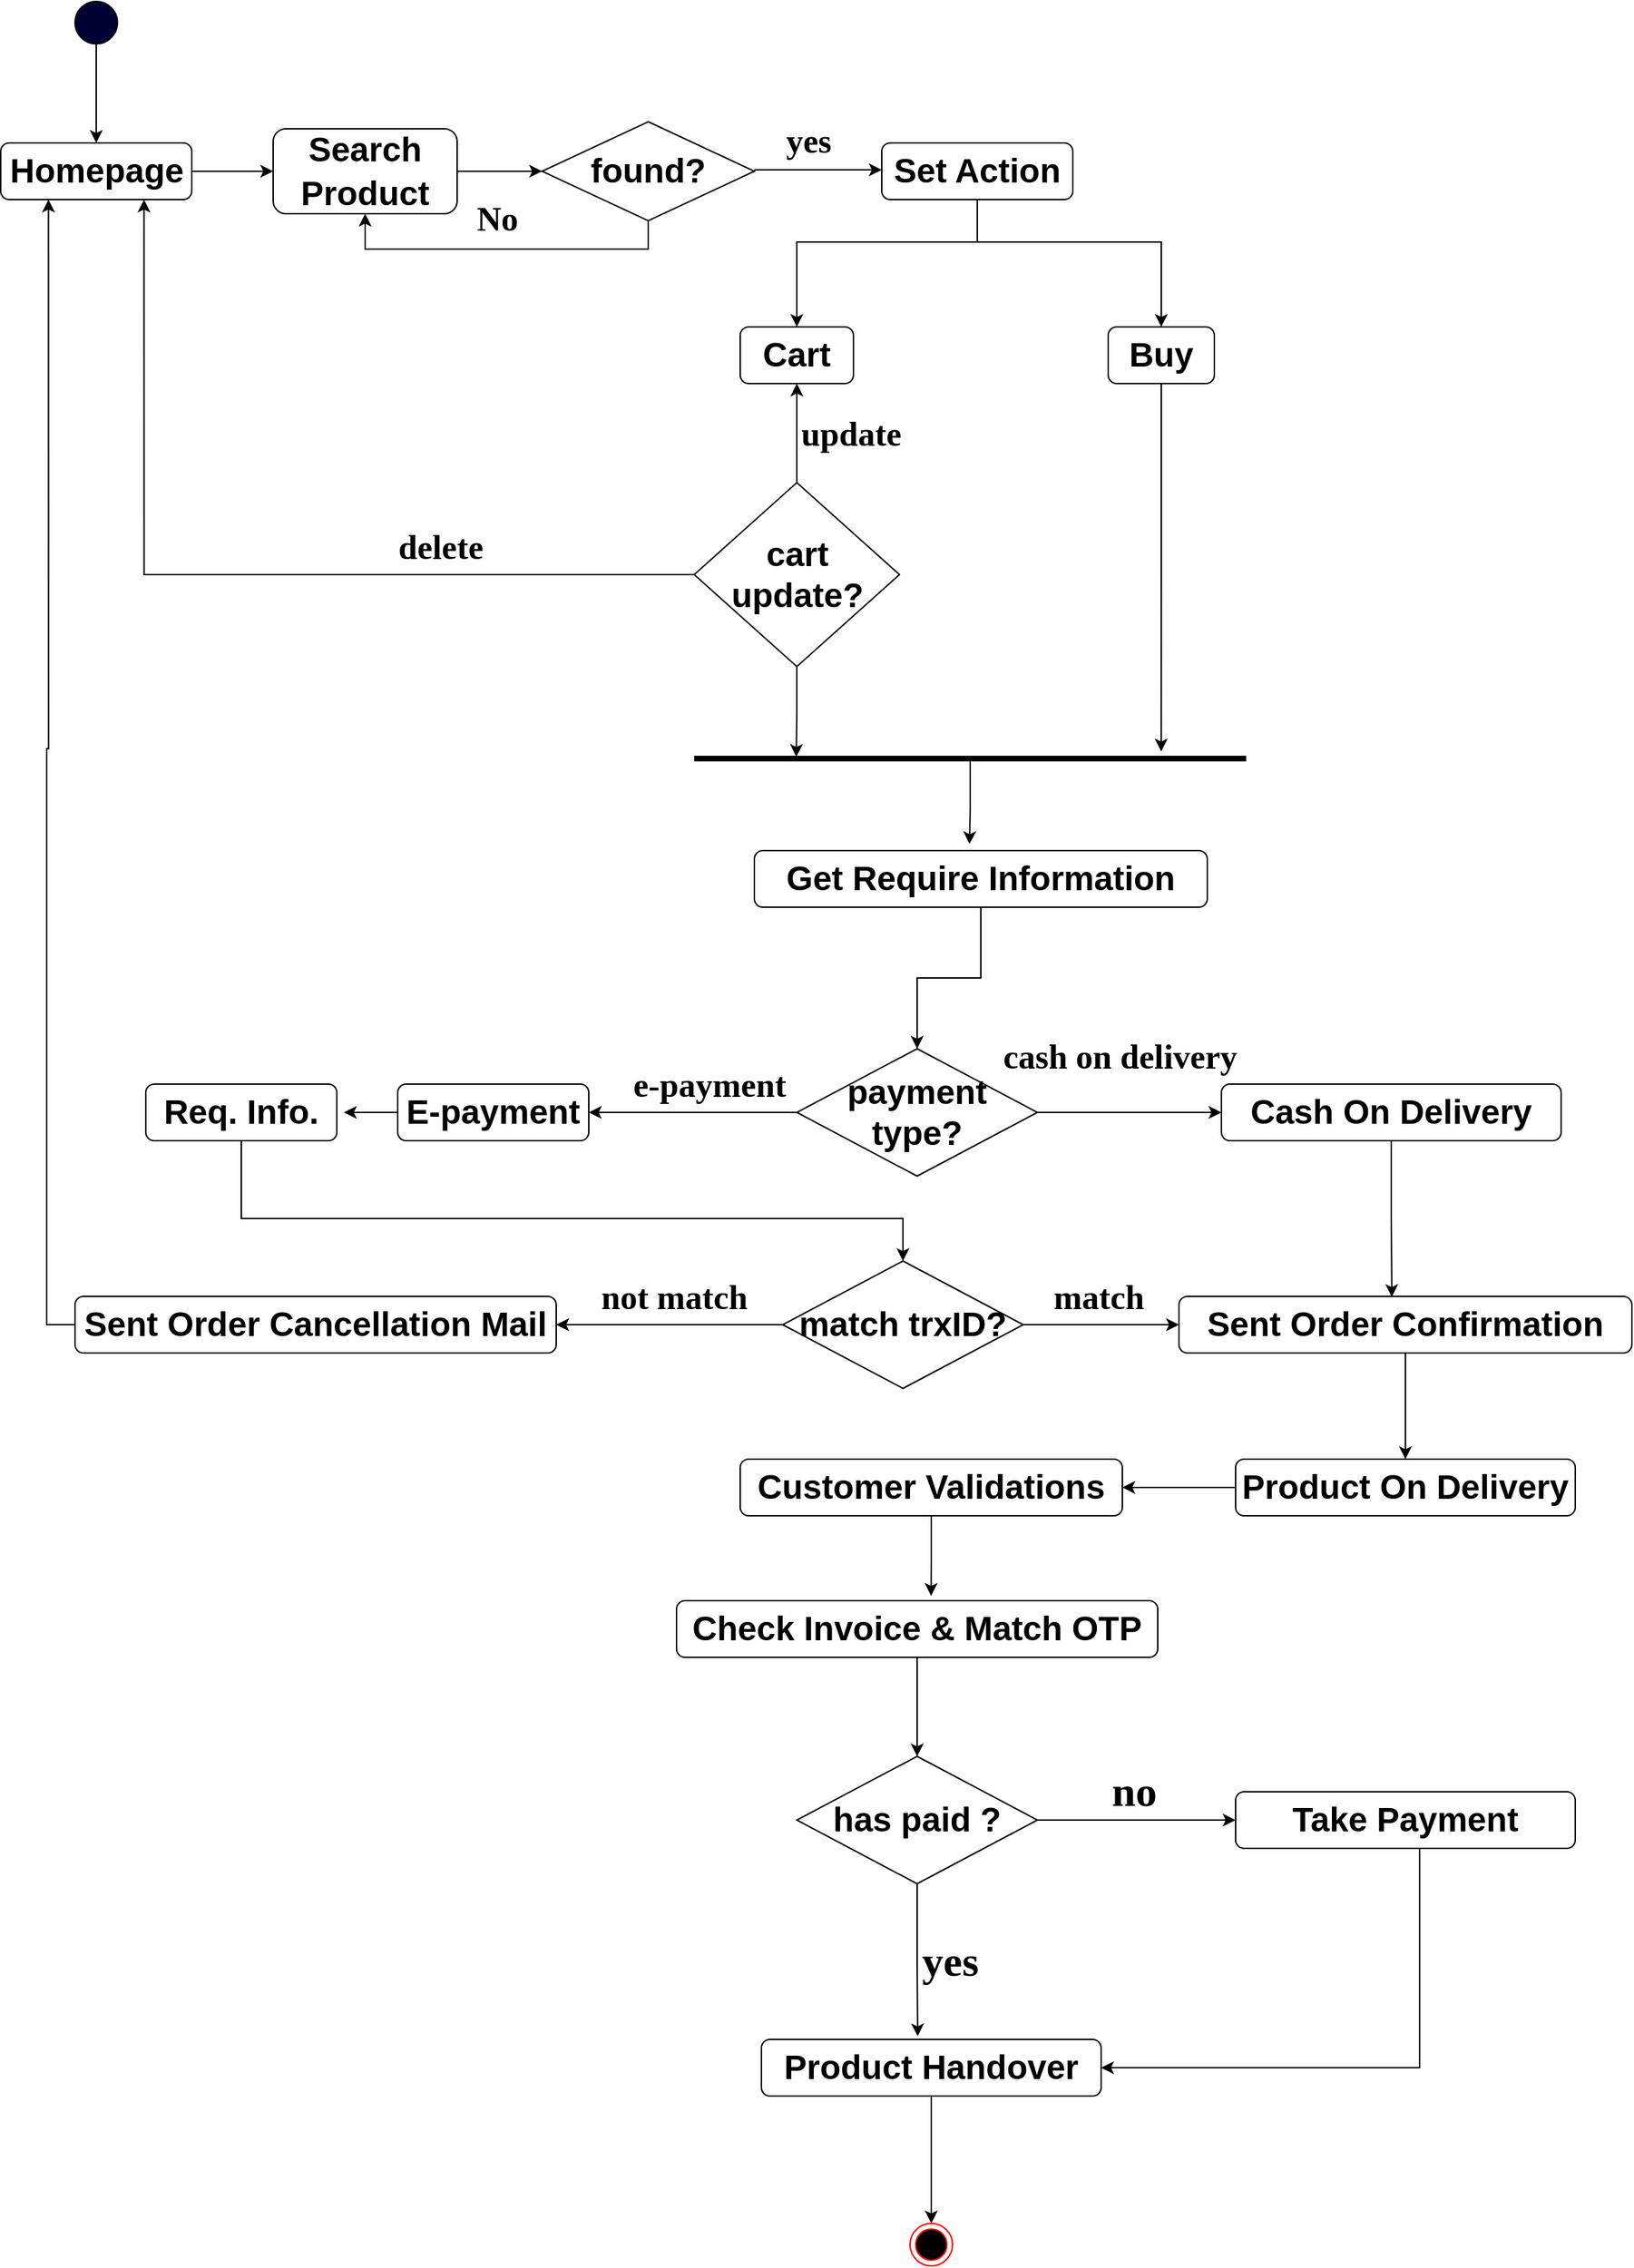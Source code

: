 <mxfile version="21.6.8" type="github">
  <diagram name="Page-1" id="u9zzReYskYPbnjBxVrct">
    <mxGraphModel dx="1050" dy="573" grid="1" gridSize="10" guides="1" tooltips="1" connect="1" arrows="1" fold="1" page="1" pageScale="1" pageWidth="850" pageHeight="1100" math="0" shadow="0">
      <root>
        <mxCell id="0" />
        <mxCell id="1" parent="0" />
        <mxCell id="ntjXVA0GMSHedG_WwRod-26" style="edgeStyle=orthogonalEdgeStyle;rounded=0;orthogonalLoop=1;jettySize=auto;html=1;entryX=0.5;entryY=0;entryDx=0;entryDy=0;" parent="1" source="ntjXVA0GMSHedG_WwRod-1" target="ntjXVA0GMSHedG_WwRod-2" edge="1">
          <mxGeometry relative="1" as="geometry" />
        </mxCell>
        <mxCell id="ntjXVA0GMSHedG_WwRod-1" value="" style="ellipse;whiteSpace=wrap;html=1;aspect=fixed;fillColor=#000033;" parent="1" vertex="1">
          <mxGeometry x="130" y="40" width="30" height="30" as="geometry" />
        </mxCell>
        <mxCell id="ntjXVA0GMSHedG_WwRod-27" style="edgeStyle=orthogonalEdgeStyle;rounded=0;orthogonalLoop=1;jettySize=auto;html=1;entryX=0;entryY=0.5;entryDx=0;entryDy=0;" parent="1" source="ntjXVA0GMSHedG_WwRod-2" target="ntjXVA0GMSHedG_WwRod-4" edge="1">
          <mxGeometry relative="1" as="geometry" />
        </mxCell>
        <mxCell id="ntjXVA0GMSHedG_WwRod-2" value="&lt;h1&gt;Homepage&lt;/h1&gt;" style="rounded=1;whiteSpace=wrap;html=1;" parent="1" vertex="1">
          <mxGeometry x="77.5" y="140" width="135" height="40" as="geometry" />
        </mxCell>
        <mxCell id="ntjXVA0GMSHedG_WwRod-28" style="edgeStyle=orthogonalEdgeStyle;rounded=0;orthogonalLoop=1;jettySize=auto;html=1;entryX=0;entryY=0.5;entryDx=0;entryDy=0;" parent="1" source="ntjXVA0GMSHedG_WwRod-4" target="ntjXVA0GMSHedG_WwRod-5" edge="1">
          <mxGeometry relative="1" as="geometry" />
        </mxCell>
        <mxCell id="ntjXVA0GMSHedG_WwRod-4" value="&lt;h1 style=&quot;line-height: 60%;&quot;&gt;Search&lt;/h1&gt;&lt;h1 style=&quot;line-height: 60%;&quot;&gt;Product&lt;/h1&gt;" style="rounded=1;whiteSpace=wrap;html=1;" parent="1" vertex="1">
          <mxGeometry x="270" y="130" width="130" height="60" as="geometry" />
        </mxCell>
        <mxCell id="ntjXVA0GMSHedG_WwRod-29" style="edgeStyle=orthogonalEdgeStyle;rounded=0;orthogonalLoop=1;jettySize=auto;html=1;entryX=0;entryY=0.5;entryDx=0;entryDy=0;" parent="1" edge="1">
          <mxGeometry relative="1" as="geometry">
            <mxPoint x="610" y="159" as="sourcePoint" />
            <mxPoint x="700" y="159" as="targetPoint" />
          </mxGeometry>
        </mxCell>
        <mxCell id="ntjXVA0GMSHedG_WwRod-58" value="&lt;h2 style=&quot;line-height: 0%;&quot;&gt;&lt;font style=&quot;font-size: 24px;&quot; face=&quot;Comic Sans MS&quot;&gt;yes&lt;/font&gt;&lt;/h2&gt;" style="edgeLabel;html=1;align=center;verticalAlign=middle;resizable=0;points=[];" parent="ntjXVA0GMSHedG_WwRod-29" vertex="1" connectable="0">
          <mxGeometry x="-0.164" y="-2" relative="1" as="geometry">
            <mxPoint y="-22" as="offset" />
          </mxGeometry>
        </mxCell>
        <mxCell id="ntjXVA0GMSHedG_WwRod-30" style="edgeStyle=orthogonalEdgeStyle;rounded=0;orthogonalLoop=1;jettySize=auto;html=1;entryX=0.5;entryY=1;entryDx=0;entryDy=0;" parent="1" source="ntjXVA0GMSHedG_WwRod-5" target="ntjXVA0GMSHedG_WwRod-4" edge="1">
          <mxGeometry relative="1" as="geometry">
            <Array as="points">
              <mxPoint x="535" y="215" />
              <mxPoint x="335" y="215" />
            </Array>
          </mxGeometry>
        </mxCell>
        <mxCell id="ntjXVA0GMSHedG_WwRod-5" value="&lt;h1&gt;found?&lt;/h1&gt;" style="rhombus;whiteSpace=wrap;html=1;" parent="1" vertex="1">
          <mxGeometry x="460" y="125" width="150" height="70" as="geometry" />
        </mxCell>
        <mxCell id="ntjXVA0GMSHedG_WwRod-31" style="edgeStyle=orthogonalEdgeStyle;rounded=0;orthogonalLoop=1;jettySize=auto;html=1;entryX=0.5;entryY=0;entryDx=0;entryDy=0;" parent="1" source="ntjXVA0GMSHedG_WwRod-6" target="ntjXVA0GMSHedG_WwRod-8" edge="1">
          <mxGeometry relative="1" as="geometry">
            <Array as="points">
              <mxPoint x="768" y="210" />
              <mxPoint x="640" y="210" />
            </Array>
          </mxGeometry>
        </mxCell>
        <mxCell id="ntjXVA0GMSHedG_WwRod-32" style="edgeStyle=orthogonalEdgeStyle;rounded=0;orthogonalLoop=1;jettySize=auto;html=1;entryX=0.5;entryY=0;entryDx=0;entryDy=0;" parent="1" source="ntjXVA0GMSHedG_WwRod-6" target="ntjXVA0GMSHedG_WwRod-7" edge="1">
          <mxGeometry relative="1" as="geometry">
            <Array as="points">
              <mxPoint x="768" y="210" />
              <mxPoint x="898" y="210" />
            </Array>
          </mxGeometry>
        </mxCell>
        <mxCell id="ntjXVA0GMSHedG_WwRod-6" value="&lt;h1&gt;Set Action&lt;/h1&gt;" style="rounded=1;whiteSpace=wrap;html=1;" parent="1" vertex="1">
          <mxGeometry x="700" y="140" width="135" height="40" as="geometry" />
        </mxCell>
        <mxCell id="ntjXVA0GMSHedG_WwRod-37" style="edgeStyle=orthogonalEdgeStyle;rounded=0;orthogonalLoop=1;jettySize=auto;html=1;entryX=0.846;entryY=0;entryDx=0;entryDy=0;entryPerimeter=0;" parent="1" source="ntjXVA0GMSHedG_WwRod-7" target="ntjXVA0GMSHedG_WwRod-10" edge="1">
          <mxGeometry relative="1" as="geometry" />
        </mxCell>
        <mxCell id="ntjXVA0GMSHedG_WwRod-7" value="&lt;h1&gt;Buy&lt;/h1&gt;" style="rounded=1;whiteSpace=wrap;html=1;" parent="1" vertex="1">
          <mxGeometry x="860" y="270" width="75" height="40" as="geometry" />
        </mxCell>
        <mxCell id="ntjXVA0GMSHedG_WwRod-8" value="&lt;h1&gt;Cart&lt;/h1&gt;" style="rounded=1;whiteSpace=wrap;html=1;" parent="1" vertex="1">
          <mxGeometry x="600" y="270" width="80" height="40" as="geometry" />
        </mxCell>
        <mxCell id="ntjXVA0GMSHedG_WwRod-34" style="edgeStyle=orthogonalEdgeStyle;rounded=0;orthogonalLoop=1;jettySize=auto;html=1;" parent="1" source="ntjXVA0GMSHedG_WwRod-9" target="ntjXVA0GMSHedG_WwRod-8" edge="1">
          <mxGeometry relative="1" as="geometry" />
        </mxCell>
        <mxCell id="ntjXVA0GMSHedG_WwRod-35" style="edgeStyle=orthogonalEdgeStyle;rounded=0;orthogonalLoop=1;jettySize=auto;html=1;exitX=0;exitY=0.5;exitDx=0;exitDy=0;entryX=0.75;entryY=1;entryDx=0;entryDy=0;" parent="1" source="ntjXVA0GMSHedG_WwRod-9" target="ntjXVA0GMSHedG_WwRod-2" edge="1">
          <mxGeometry relative="1" as="geometry" />
        </mxCell>
        <mxCell id="ntjXVA0GMSHedG_WwRod-36" style="edgeStyle=orthogonalEdgeStyle;rounded=0;orthogonalLoop=1;jettySize=auto;html=1;" parent="1" source="ntjXVA0GMSHedG_WwRod-9" edge="1">
          <mxGeometry relative="1" as="geometry">
            <mxPoint x="639.6" y="573.8" as="targetPoint" />
          </mxGeometry>
        </mxCell>
        <mxCell id="ntjXVA0GMSHedG_WwRod-9" value="&lt;h1&gt;cart update?&lt;/h1&gt;" style="rhombus;whiteSpace=wrap;html=1;" parent="1" vertex="1">
          <mxGeometry x="567.5" y="380" width="145" height="130" as="geometry" />
        </mxCell>
        <mxCell id="ntjXVA0GMSHedG_WwRod-38" style="edgeStyle=orthogonalEdgeStyle;rounded=0;orthogonalLoop=1;jettySize=auto;html=1;entryX=0.475;entryY=-0.115;entryDx=0;entryDy=0;entryPerimeter=0;" parent="1" source="ntjXVA0GMSHedG_WwRod-10" target="ntjXVA0GMSHedG_WwRod-11" edge="1">
          <mxGeometry relative="1" as="geometry" />
        </mxCell>
        <mxCell id="ntjXVA0GMSHedG_WwRod-10" value="" style="line;strokeWidth=4;html=1;perimeter=backbonePerimeter;points=[];outlineConnect=0;" parent="1" vertex="1">
          <mxGeometry x="567.5" y="570" width="390" height="10" as="geometry" />
        </mxCell>
        <mxCell id="ntjXVA0GMSHedG_WwRod-39" style="edgeStyle=orthogonalEdgeStyle;rounded=0;orthogonalLoop=1;jettySize=auto;html=1;entryX=0.5;entryY=0;entryDx=0;entryDy=0;" parent="1" source="ntjXVA0GMSHedG_WwRod-11" target="ntjXVA0GMSHedG_WwRod-12" edge="1">
          <mxGeometry relative="1" as="geometry" />
        </mxCell>
        <mxCell id="ntjXVA0GMSHedG_WwRod-11" value="&lt;h1&gt;Get Require Information&lt;/h1&gt;" style="rounded=1;whiteSpace=wrap;html=1;" parent="1" vertex="1">
          <mxGeometry x="610" y="640" width="320" height="40" as="geometry" />
        </mxCell>
        <mxCell id="ntjXVA0GMSHedG_WwRod-40" style="edgeStyle=orthogonalEdgeStyle;rounded=0;orthogonalLoop=1;jettySize=auto;html=1;entryX=0;entryY=0.5;entryDx=0;entryDy=0;" parent="1" source="ntjXVA0GMSHedG_WwRod-12" target="ntjXVA0GMSHedG_WwRod-13" edge="1">
          <mxGeometry relative="1" as="geometry" />
        </mxCell>
        <mxCell id="ntjXVA0GMSHedG_WwRod-41" style="edgeStyle=orthogonalEdgeStyle;rounded=0;orthogonalLoop=1;jettySize=auto;html=1;entryX=1;entryY=0.5;entryDx=0;entryDy=0;" parent="1" source="ntjXVA0GMSHedG_WwRod-12" target="ntjXVA0GMSHedG_WwRod-14" edge="1">
          <mxGeometry relative="1" as="geometry" />
        </mxCell>
        <mxCell id="ntjXVA0GMSHedG_WwRod-12" value="&lt;h1&gt;payment type?&lt;/h1&gt;" style="rhombus;whiteSpace=wrap;html=1;" parent="1" vertex="1">
          <mxGeometry x="640" y="780" width="170" height="90" as="geometry" />
        </mxCell>
        <mxCell id="ntjXVA0GMSHedG_WwRod-55" style="edgeStyle=orthogonalEdgeStyle;rounded=0;orthogonalLoop=1;jettySize=auto;html=1;entryX=0.47;entryY=0.01;entryDx=0;entryDy=0;entryPerimeter=0;" parent="1" source="ntjXVA0GMSHedG_WwRod-13" target="ntjXVA0GMSHedG_WwRod-16" edge="1">
          <mxGeometry relative="1" as="geometry" />
        </mxCell>
        <mxCell id="ntjXVA0GMSHedG_WwRod-13" value="&lt;h1&gt;Cash On Delivery&lt;/h1&gt;" style="rounded=1;whiteSpace=wrap;html=1;" parent="1" vertex="1">
          <mxGeometry x="940" y="805" width="240" height="40" as="geometry" />
        </mxCell>
        <mxCell id="ntjXVA0GMSHedG_WwRod-42" style="edgeStyle=orthogonalEdgeStyle;rounded=0;orthogonalLoop=1;jettySize=auto;html=1;" parent="1" source="ntjXVA0GMSHedG_WwRod-14" edge="1">
          <mxGeometry relative="1" as="geometry">
            <mxPoint x="320" y="825" as="targetPoint" />
          </mxGeometry>
        </mxCell>
        <mxCell id="ntjXVA0GMSHedG_WwRod-14" value="&lt;h1&gt;E-payment&lt;/h1&gt;" style="rounded=1;whiteSpace=wrap;html=1;" parent="1" vertex="1">
          <mxGeometry x="358" y="805" width="135" height="40" as="geometry" />
        </mxCell>
        <mxCell id="ntjXVA0GMSHedG_WwRod-43" style="edgeStyle=orthogonalEdgeStyle;rounded=0;orthogonalLoop=1;jettySize=auto;html=1;" parent="1" source="ntjXVA0GMSHedG_WwRod-15" target="ntjXVA0GMSHedG_WwRod-17" edge="1">
          <mxGeometry relative="1" as="geometry">
            <Array as="points">
              <mxPoint x="248" y="900" />
              <mxPoint x="715" y="900" />
            </Array>
          </mxGeometry>
        </mxCell>
        <mxCell id="ntjXVA0GMSHedG_WwRod-15" value="&lt;h1&gt;Req. Info.&lt;/h1&gt;" style="rounded=1;whiteSpace=wrap;html=1;" parent="1" vertex="1">
          <mxGeometry x="180" y="805" width="135" height="40" as="geometry" />
        </mxCell>
        <mxCell id="ntjXVA0GMSHedG_WwRod-46" style="edgeStyle=orthogonalEdgeStyle;rounded=0;orthogonalLoop=1;jettySize=auto;html=1;" parent="1" source="ntjXVA0GMSHedG_WwRod-16" target="ntjXVA0GMSHedG_WwRod-19" edge="1">
          <mxGeometry relative="1" as="geometry" />
        </mxCell>
        <mxCell id="ntjXVA0GMSHedG_WwRod-16" value="&lt;h1&gt;Sent Order Confirmation&lt;/h1&gt;" style="rounded=1;whiteSpace=wrap;html=1;" parent="1" vertex="1">
          <mxGeometry x="910" y="955" width="320" height="40" as="geometry" />
        </mxCell>
        <mxCell id="ntjXVA0GMSHedG_WwRod-44" style="edgeStyle=orthogonalEdgeStyle;rounded=0;orthogonalLoop=1;jettySize=auto;html=1;entryX=1;entryY=0.5;entryDx=0;entryDy=0;" parent="1" source="ntjXVA0GMSHedG_WwRod-17" target="ntjXVA0GMSHedG_WwRod-18" edge="1">
          <mxGeometry relative="1" as="geometry" />
        </mxCell>
        <mxCell id="ntjXVA0GMSHedG_WwRod-45" style="edgeStyle=orthogonalEdgeStyle;rounded=0;orthogonalLoop=1;jettySize=auto;html=1;entryX=0;entryY=0.5;entryDx=0;entryDy=0;" parent="1" source="ntjXVA0GMSHedG_WwRod-17" target="ntjXVA0GMSHedG_WwRod-16" edge="1">
          <mxGeometry relative="1" as="geometry" />
        </mxCell>
        <mxCell id="ntjXVA0GMSHedG_WwRod-17" value="&lt;h1&gt;match trxID?&lt;/h1&gt;" style="rhombus;whiteSpace=wrap;html=1;" parent="1" vertex="1">
          <mxGeometry x="630" y="930" width="170" height="90" as="geometry" />
        </mxCell>
        <mxCell id="ntjXVA0GMSHedG_WwRod-54" style="edgeStyle=orthogonalEdgeStyle;rounded=0;orthogonalLoop=1;jettySize=auto;html=1;entryX=0.25;entryY=1;entryDx=0;entryDy=0;" parent="1" source="ntjXVA0GMSHedG_WwRod-18" target="ntjXVA0GMSHedG_WwRod-2" edge="1">
          <mxGeometry relative="1" as="geometry">
            <Array as="points">
              <mxPoint x="110" y="975" />
              <mxPoint x="110" y="568" />
              <mxPoint x="111" y="568" />
            </Array>
          </mxGeometry>
        </mxCell>
        <mxCell id="ntjXVA0GMSHedG_WwRod-18" value="&lt;h1&gt;Sent Order Cancellation Mail&lt;/h1&gt;" style="rounded=1;whiteSpace=wrap;html=1;" parent="1" vertex="1">
          <mxGeometry x="130" y="955" width="340" height="40" as="geometry" />
        </mxCell>
        <mxCell id="ntjXVA0GMSHedG_WwRod-47" style="edgeStyle=orthogonalEdgeStyle;rounded=0;orthogonalLoop=1;jettySize=auto;html=1;entryX=1;entryY=0.5;entryDx=0;entryDy=0;" parent="1" source="ntjXVA0GMSHedG_WwRod-19" target="ntjXVA0GMSHedG_WwRod-20" edge="1">
          <mxGeometry relative="1" as="geometry" />
        </mxCell>
        <mxCell id="ntjXVA0GMSHedG_WwRod-19" value="&lt;h1&gt;Product On Delivery&lt;/h1&gt;" style="rounded=1;whiteSpace=wrap;html=1;" parent="1" vertex="1">
          <mxGeometry x="950" y="1070" width="240" height="40" as="geometry" />
        </mxCell>
        <mxCell id="ntjXVA0GMSHedG_WwRod-49" style="edgeStyle=orthogonalEdgeStyle;rounded=0;orthogonalLoop=1;jettySize=auto;html=1;entryX=0.529;entryY=-0.085;entryDx=0;entryDy=0;entryPerimeter=0;" parent="1" source="ntjXVA0GMSHedG_WwRod-20" target="ntjXVA0GMSHedG_WwRod-21" edge="1">
          <mxGeometry relative="1" as="geometry" />
        </mxCell>
        <mxCell id="ntjXVA0GMSHedG_WwRod-20" value="&lt;h1&gt;Customer Validations&lt;/h1&gt;" style="rounded=1;whiteSpace=wrap;html=1;" parent="1" vertex="1">
          <mxGeometry x="600" y="1070" width="270" height="40" as="geometry" />
        </mxCell>
        <mxCell id="ntjXVA0GMSHedG_WwRod-50" style="edgeStyle=orthogonalEdgeStyle;rounded=0;orthogonalLoop=1;jettySize=auto;html=1;entryX=0.5;entryY=0;entryDx=0;entryDy=0;" parent="1" source="ntjXVA0GMSHedG_WwRod-21" target="ntjXVA0GMSHedG_WwRod-22" edge="1">
          <mxGeometry relative="1" as="geometry" />
        </mxCell>
        <mxCell id="ntjXVA0GMSHedG_WwRod-21" value="&lt;h1&gt;Check Invoice &amp;amp; Match OTP&lt;/h1&gt;" style="rounded=1;whiteSpace=wrap;html=1;" parent="1" vertex="1">
          <mxGeometry x="555" y="1170" width="340" height="40" as="geometry" />
        </mxCell>
        <mxCell id="ntjXVA0GMSHedG_WwRod-51" style="edgeStyle=orthogonalEdgeStyle;rounded=0;orthogonalLoop=1;jettySize=auto;html=1;" parent="1" source="ntjXVA0GMSHedG_WwRod-22" target="ntjXVA0GMSHedG_WwRod-23" edge="1">
          <mxGeometry relative="1" as="geometry" />
        </mxCell>
        <mxCell id="ntjXVA0GMSHedG_WwRod-52" style="edgeStyle=orthogonalEdgeStyle;rounded=0;orthogonalLoop=1;jettySize=auto;html=1;entryX=0.46;entryY=-0.055;entryDx=0;entryDy=0;entryPerimeter=0;" parent="1" source="ntjXVA0GMSHedG_WwRod-22" target="ntjXVA0GMSHedG_WwRod-24" edge="1">
          <mxGeometry relative="1" as="geometry" />
        </mxCell>
        <mxCell id="ntjXVA0GMSHedG_WwRod-22" value="&lt;h1&gt;has paid ?&lt;/h1&gt;" style="rhombus;whiteSpace=wrap;html=1;" parent="1" vertex="1">
          <mxGeometry x="640" y="1280" width="170" height="90" as="geometry" />
        </mxCell>
        <mxCell id="ntjXVA0GMSHedG_WwRod-57" style="edgeStyle=orthogonalEdgeStyle;rounded=0;orthogonalLoop=1;jettySize=auto;html=1;entryX=1;entryY=0.5;entryDx=0;entryDy=0;" parent="1" source="ntjXVA0GMSHedG_WwRod-23" target="ntjXVA0GMSHedG_WwRod-24" edge="1">
          <mxGeometry relative="1" as="geometry">
            <Array as="points">
              <mxPoint x="1080" y="1500" />
            </Array>
          </mxGeometry>
        </mxCell>
        <mxCell id="ntjXVA0GMSHedG_WwRod-23" value="&lt;h1&gt;Take Payment&lt;/h1&gt;" style="rounded=1;whiteSpace=wrap;html=1;" parent="1" vertex="1">
          <mxGeometry x="950" y="1305" width="240" height="40" as="geometry" />
        </mxCell>
        <mxCell id="ntjXVA0GMSHedG_WwRod-53" style="edgeStyle=orthogonalEdgeStyle;rounded=0;orthogonalLoop=1;jettySize=auto;html=1;entryX=0.5;entryY=0;entryDx=0;entryDy=0;" parent="1" source="ntjXVA0GMSHedG_WwRod-24" target="ntjXVA0GMSHedG_WwRod-25" edge="1">
          <mxGeometry relative="1" as="geometry" />
        </mxCell>
        <mxCell id="ntjXVA0GMSHedG_WwRod-24" value="&lt;h1&gt;Product Handover&lt;/h1&gt;" style="rounded=1;whiteSpace=wrap;html=1;" parent="1" vertex="1">
          <mxGeometry x="615" y="1480" width="240" height="40" as="geometry" />
        </mxCell>
        <mxCell id="ntjXVA0GMSHedG_WwRod-25" value="" style="ellipse;html=1;shape=endState;fillColor=#000000;strokeColor=#ff0000;" parent="1" vertex="1">
          <mxGeometry x="720" y="1610" width="30" height="30" as="geometry" />
        </mxCell>
        <mxCell id="ntjXVA0GMSHedG_WwRod-59" value="&lt;h2 style=&quot;line-height: 0%;&quot;&gt;&lt;font style=&quot;font-size: 24px;&quot; face=&quot;Comic Sans MS&quot;&gt;No&lt;/font&gt;&lt;/h2&gt;" style="edgeLabel;html=1;align=center;verticalAlign=middle;resizable=0;points=[];" parent="1" vertex="1" connectable="0">
          <mxGeometry x="660" y="200" as="geometry">
            <mxPoint x="-232" y="-6" as="offset" />
          </mxGeometry>
        </mxCell>
        <mxCell id="ntjXVA0GMSHedG_WwRod-60" value="&lt;h2 style=&quot;line-height: 0%;&quot;&gt;&lt;font style=&quot;font-size: 24px;&quot; face=&quot;Comic Sans MS&quot;&gt;update&lt;/font&gt;&lt;/h2&gt;" style="edgeLabel;html=1;align=center;verticalAlign=middle;resizable=0;points=[];" parent="1" vertex="1" connectable="0">
          <mxGeometry x="680" y="160" as="geometry">
            <mxPoint x="-2" y="186" as="offset" />
          </mxGeometry>
        </mxCell>
        <mxCell id="ntjXVA0GMSHedG_WwRod-61" value="&lt;h2 style=&quot;line-height: 0%;&quot;&gt;&lt;font style=&quot;font-size: 24px;&quot; face=&quot;Comic Sans MS&quot;&gt;delete&lt;/font&gt;&lt;/h2&gt;" style="edgeLabel;html=1;align=center;verticalAlign=middle;resizable=0;points=[];" parent="1" vertex="1" connectable="0">
          <mxGeometry x="390" y="240" as="geometry">
            <mxPoint x="-2" y="186" as="offset" />
          </mxGeometry>
        </mxCell>
        <mxCell id="ntjXVA0GMSHedG_WwRod-62" value="&lt;h2 style=&quot;line-height: 0%;&quot;&gt;&lt;font style=&quot;font-size: 24px;&quot; face=&quot;Comic Sans MS&quot;&gt;cash on delivery&lt;/font&gt;&lt;/h2&gt;" style="edgeLabel;html=1;align=center;verticalAlign=middle;resizable=0;points=[];" parent="1" vertex="1" connectable="0">
          <mxGeometry x="870" y="600" as="geometry">
            <mxPoint x="-2" y="186" as="offset" />
          </mxGeometry>
        </mxCell>
        <mxCell id="ntjXVA0GMSHedG_WwRod-63" value="&lt;h2 style=&quot;line-height: 0%;&quot;&gt;&lt;font style=&quot;font-size: 24px;&quot; face=&quot;Comic Sans MS&quot;&gt;e-payment&lt;/font&gt;&lt;/h2&gt;" style="edgeLabel;html=1;align=center;verticalAlign=middle;resizable=0;points=[];" parent="1" vertex="1" connectable="0">
          <mxGeometry x="580" y="620" as="geometry">
            <mxPoint x="-2" y="186" as="offset" />
          </mxGeometry>
        </mxCell>
        <mxCell id="ntjXVA0GMSHedG_WwRod-64" value="&lt;h2 style=&quot;line-height: 0%;&quot;&gt;&lt;font style=&quot;font-size: 24px;&quot; face=&quot;Comic Sans MS&quot;&gt;match&lt;/font&gt;&lt;/h2&gt;" style="edgeLabel;html=1;align=center;verticalAlign=middle;resizable=0;points=[];" parent="1" vertex="1" connectable="0">
          <mxGeometry x="855" y="770" as="geometry">
            <mxPoint x="-2" y="186" as="offset" />
          </mxGeometry>
        </mxCell>
        <mxCell id="ntjXVA0GMSHedG_WwRod-65" value="&lt;h2 style=&quot;line-height: 0%;&quot;&gt;&lt;font style=&quot;font-size: 24px;&quot; face=&quot;Comic Sans MS&quot;&gt;not match&lt;/font&gt;&lt;/h2&gt;" style="edgeLabel;html=1;align=center;verticalAlign=middle;resizable=0;points=[];" parent="1" vertex="1" connectable="0">
          <mxGeometry x="555" y="770" as="geometry">
            <mxPoint x="-2" y="186" as="offset" />
          </mxGeometry>
        </mxCell>
        <mxCell id="ntjXVA0GMSHedG_WwRod-66" value="&lt;h2 style=&quot;line-height: 0%;&quot;&gt;&lt;font style=&quot;font-size: 30px;&quot; face=&quot;Comic Sans MS&quot;&gt;no&lt;/font&gt;&lt;/h2&gt;" style="edgeLabel;html=1;align=center;verticalAlign=middle;resizable=0;points=[];" parent="1" vertex="1" connectable="0">
          <mxGeometry x="880" y="1120" as="geometry">
            <mxPoint x="-2" y="186" as="offset" />
          </mxGeometry>
        </mxCell>
        <mxCell id="ntjXVA0GMSHedG_WwRod-67" value="&lt;h2 style=&quot;line-height: 0%;&quot;&gt;&lt;font style=&quot;font-size: 30px;&quot; face=&quot;Comic Sans MS&quot;&gt;yes&lt;/font&gt;&lt;/h2&gt;" style="edgeLabel;html=1;align=center;verticalAlign=middle;resizable=0;points=[];" parent="1" vertex="1" connectable="0">
          <mxGeometry x="750" y="1240" as="geometry">
            <mxPoint x="-2" y="186" as="offset" />
          </mxGeometry>
        </mxCell>
      </root>
    </mxGraphModel>
  </diagram>
</mxfile>
